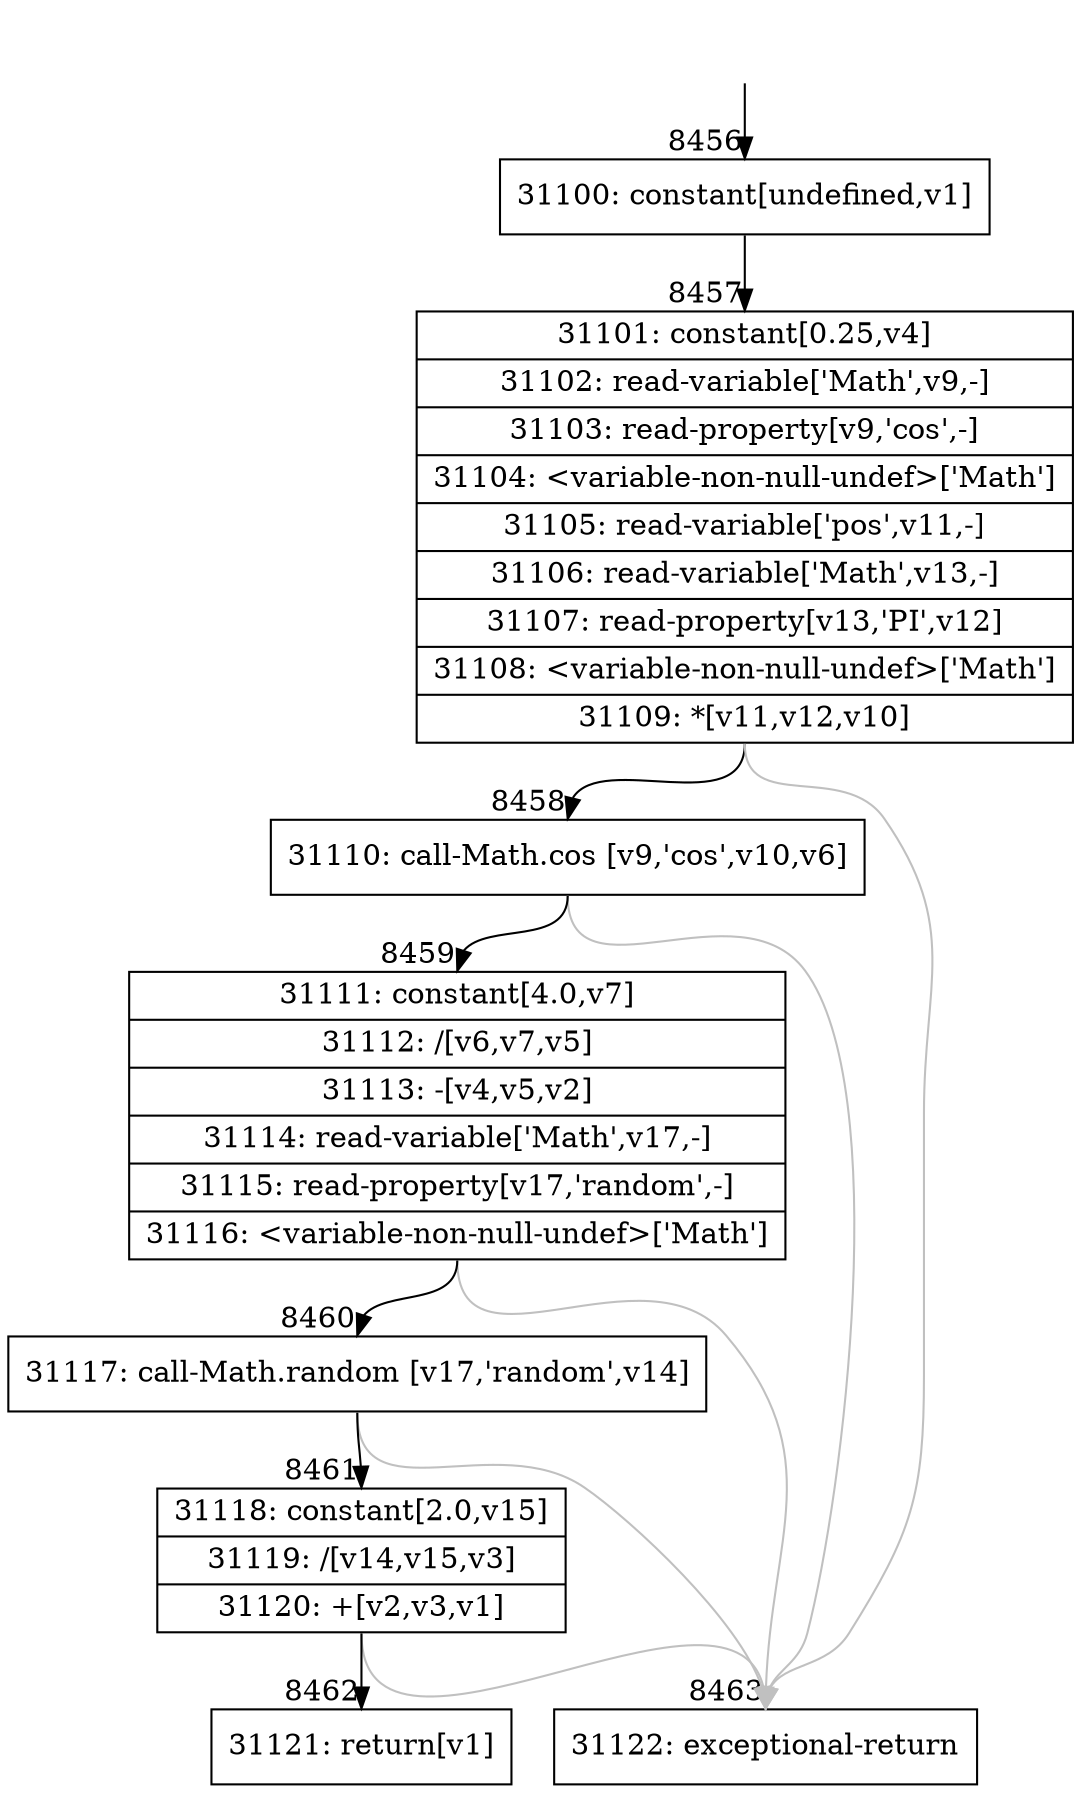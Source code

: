 digraph {
rankdir="TD"
BB_entry562[shape=none,label=""];
BB_entry562 -> BB8456 [tailport=s, headport=n, headlabel="    8456"]
BB8456 [shape=record label="{31100: constant[undefined,v1]}" ] 
BB8456 -> BB8457 [tailport=s, headport=n, headlabel="      8457"]
BB8457 [shape=record label="{31101: constant[0.25,v4]|31102: read-variable['Math',v9,-]|31103: read-property[v9,'cos',-]|31104: \<variable-non-null-undef\>['Math']|31105: read-variable['pos',v11,-]|31106: read-variable['Math',v13,-]|31107: read-property[v13,'PI',v12]|31108: \<variable-non-null-undef\>['Math']|31109: *[v11,v12,v10]}" ] 
BB8457 -> BB8458 [tailport=s, headport=n, headlabel="      8458"]
BB8457 -> BB8463 [tailport=s, headport=n, color=gray, headlabel="      8463"]
BB8458 [shape=record label="{31110: call-Math.cos [v9,'cos',v10,v6]}" ] 
BB8458 -> BB8459 [tailport=s, headport=n, headlabel="      8459"]
BB8458 -> BB8463 [tailport=s, headport=n, color=gray]
BB8459 [shape=record label="{31111: constant[4.0,v7]|31112: /[v6,v7,v5]|31113: -[v4,v5,v2]|31114: read-variable['Math',v17,-]|31115: read-property[v17,'random',-]|31116: \<variable-non-null-undef\>['Math']}" ] 
BB8459 -> BB8460 [tailport=s, headport=n, headlabel="      8460"]
BB8459 -> BB8463 [tailport=s, headport=n, color=gray]
BB8460 [shape=record label="{31117: call-Math.random [v17,'random',v14]}" ] 
BB8460 -> BB8461 [tailport=s, headport=n, headlabel="      8461"]
BB8460 -> BB8463 [tailport=s, headport=n, color=gray]
BB8461 [shape=record label="{31118: constant[2.0,v15]|31119: /[v14,v15,v3]|31120: +[v2,v3,v1]}" ] 
BB8461 -> BB8462 [tailport=s, headport=n, headlabel="      8462"]
BB8461 -> BB8463 [tailport=s, headport=n, color=gray]
BB8462 [shape=record label="{31121: return[v1]}" ] 
BB8463 [shape=record label="{31122: exceptional-return}" ] 
//#$~ 6073
}
